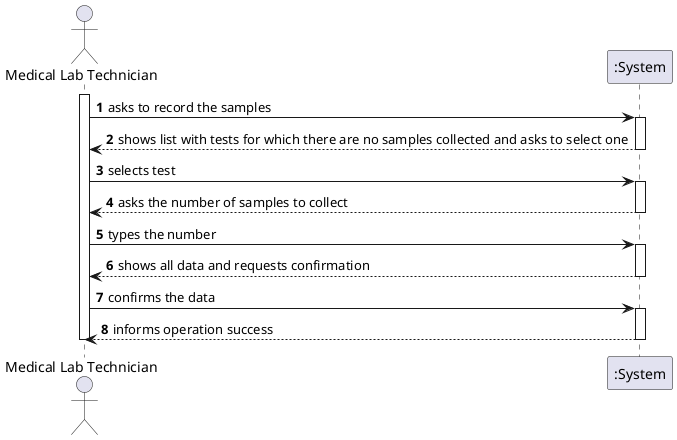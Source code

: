 @startuml

autonumber
actor "Medical Lab Technician" as MLT

activate MLT
MLT -> ":System" : asks to record the samples
/'Here below'/
activate ":System"
":System" --> MLT : shows list with tests for which there are no samples collected and asks to select one
deactivate ":System"

MLT -> ":System" : selects test
activate ":System"

":System" --> MLT : asks the number of samples to collect
deactivate ":System"

MLT -> ":System" : types the number
activate ":System"

":System" --> MLT : shows all data and requests confirmation
deactivate ":System"

MLT -> ":System" : confirms the data
activate ":System"
":System" --> MLT : informs operation success
deactivate ":System"

deactivate MLT

@enduml